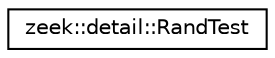 digraph "Graphical Class Hierarchy"
{
 // LATEX_PDF_SIZE
  edge [fontname="Helvetica",fontsize="10",labelfontname="Helvetica",labelfontsize="10"];
  node [fontname="Helvetica",fontsize="10",shape=record];
  rankdir="LR";
  Node0 [label="zeek::detail::RandTest",height=0.2,width=0.4,color="black", fillcolor="white", style="filled",URL="$d1/ddc/classzeek_1_1detail_1_1RandTest.html",tooltip=" "];
}
